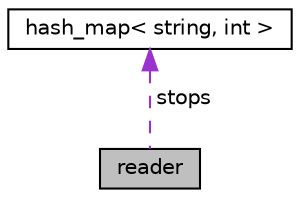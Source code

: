 digraph "reader"
{
  edge [fontname="Helvetica",fontsize="10",labelfontname="Helvetica",labelfontsize="10"];
  node [fontname="Helvetica",fontsize="10",shape=record];
  Node1 [label="reader",height=0.2,width=0.4,color="black", fillcolor="grey75", style="filled", fontcolor="black"];
  Node2 -> Node1 [dir="back",color="darkorchid3",fontsize="10",style="dashed",label=" stops" ,fontname="Helvetica"];
  Node2 [label="hash_map\< string, int \>",height=0.2,width=0.4,color="black", fillcolor="white", style="filled",URL="$classhash__map.html"];
}
